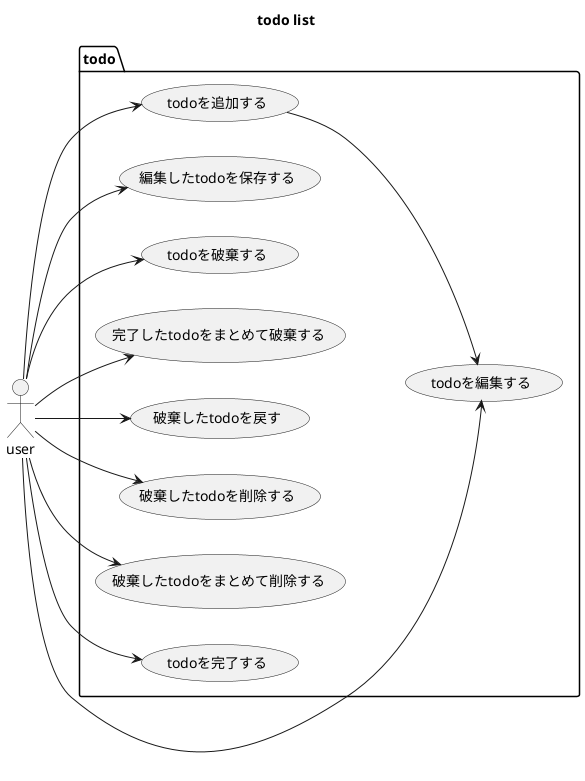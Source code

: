 @startuml
title todo list

actor user 

left to right direction

package "todo" {
    usecase (todoを追加する) as addTodo
    usecase (todoを編集する) as editTodo
    user --> addTodo
    addTodo --> editTodo
    user --> editTodo
    user --> (編集したtodoを保存する)
    user --> (todoを破棄する)
    user --> (完了したtodoをまとめて破棄する)
    user --> (破棄したtodoを戻す)
    user --> (破棄したtodoを削除する)
    user --> (破棄したtodoをまとめて削除する)
    user --> (todoを完了する)
}

@enduml